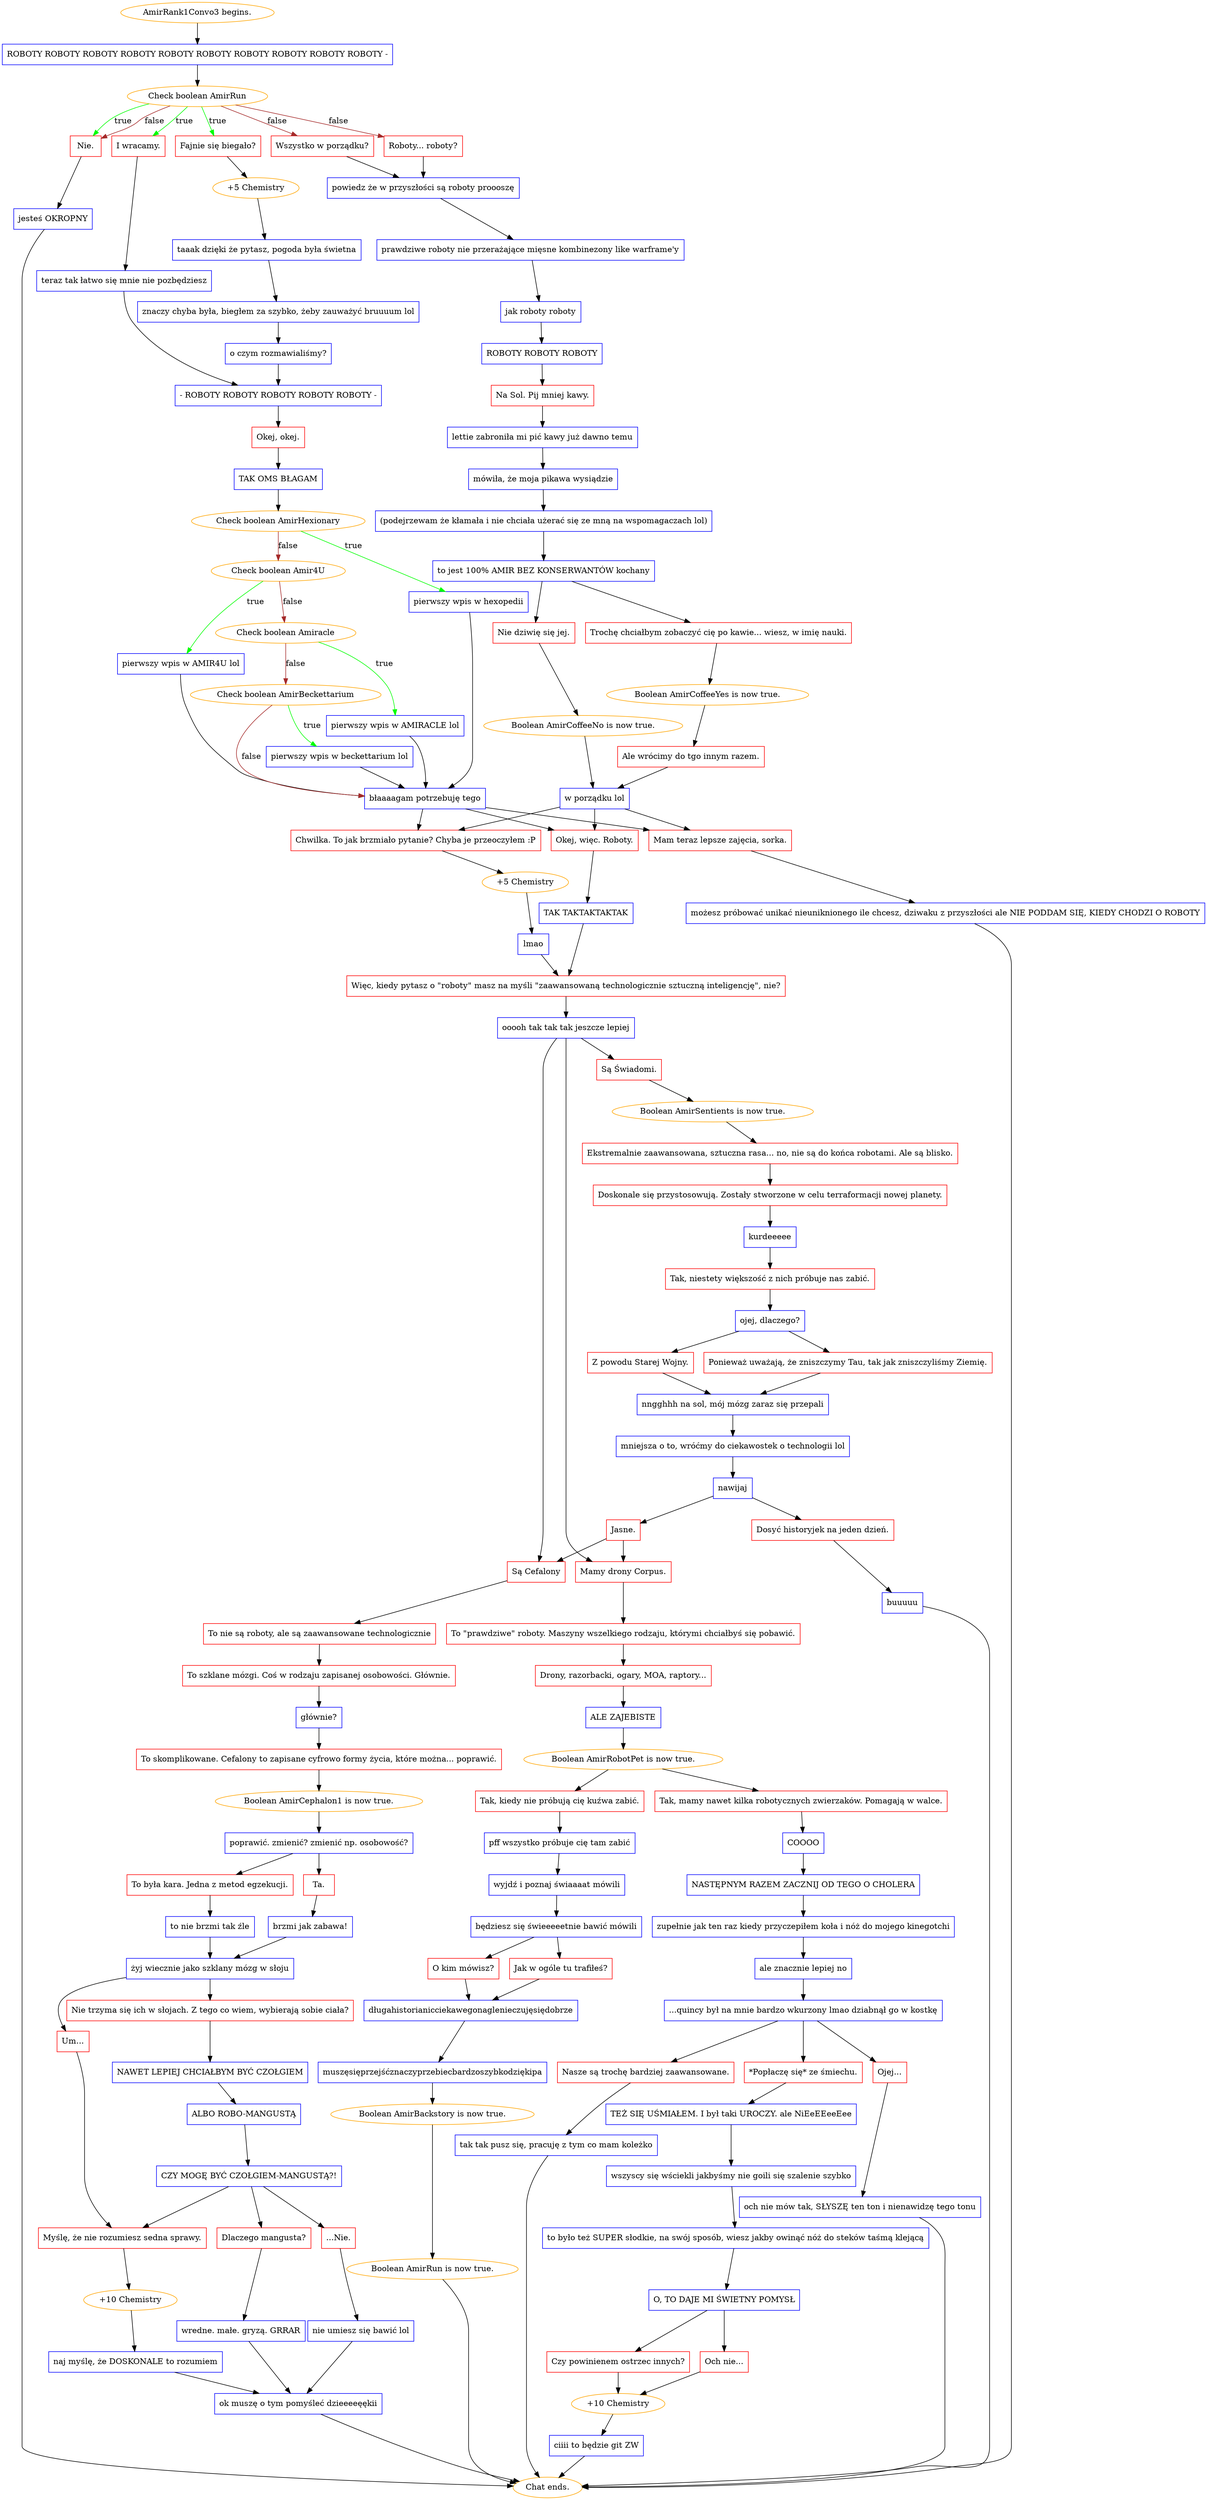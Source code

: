digraph {
	"AmirRank1Convo3 begins." [color=orange];
		"AmirRank1Convo3 begins." -> j980841868;
	j980841868 [label="ROBOTY ROBOTY ROBOTY ROBOTY ROBOTY ROBOTY ROBOTY ROBOTY ROBOTY ROBOTY -",shape=box,color=blue];
		j980841868 -> j3723098967;
	j3723098967 [label="Check boolean AmirRun",color=orange];
		j3723098967 -> j1410414260 [label=true,color=green];
		j3723098967 -> j1859849294 [label=true,color=green];
		j3723098967 -> j1210282110 [label=true,color=green];
		j3723098967 -> j3261506966 [label=false,color=brown];
		j3723098967 -> j1069479037 [label=false,color=brown];
		j3723098967 -> j1210282110 [label=false,color=brown];
	j1410414260 [label="Fajnie się biegało?",shape=box,color=red];
		j1410414260 -> j3504150859;
	j1859849294 [label="I wracamy.",shape=box,color=red];
		j1859849294 -> j3420470165;
	j1210282110 [label="Nie.",shape=box,color=red];
		j1210282110 -> j2171819996;
	j3261506966 [label="Wszystko w porządku?",shape=box,color=red];
		j3261506966 -> j778025171;
	j1069479037 [label="Roboty... roboty?",shape=box,color=red];
		j1069479037 -> j778025171;
	j3504150859 [label="+5 Chemistry",color=orange];
		j3504150859 -> j4164113892;
	j3420470165 [label="teraz tak łatwo się mnie nie pozbędziesz",shape=box,color=blue];
		j3420470165 -> j2935997113;
	j2171819996 [label="jesteś OKROPNY",shape=box,color=blue];
		j2171819996 -> "Chat ends.";
	j778025171 [label="powiedz że w przyszłości są roboty proooszę",shape=box,color=blue];
		j778025171 -> j3725536511;
	j4164113892 [label="taaak dzięki że pytasz, pogoda była świetna",shape=box,color=blue];
		j4164113892 -> j3509413966;
	j2935997113 [label="- ROBOTY ROBOTY ROBOTY ROBOTY ROBOTY -",shape=box,color=blue];
		j2935997113 -> j1703152686;
	"Chat ends." [color=orange];
	j3725536511 [label="prawdziwe roboty nie przerażające mięsne kombinezony like warframe'y",shape=box,color=blue];
		j3725536511 -> j1416953173;
	j3509413966 [label="znaczy chyba była, biegłem za szybko, żeby zauważyć bruuuum lol",shape=box,color=blue];
		j3509413966 -> j2519871519;
	j1703152686 [label="Okej, okej.",shape=box,color=red];
		j1703152686 -> j2446767161;
	j1416953173 [label="jak roboty roboty",shape=box,color=blue];
		j1416953173 -> j1305430334;
	j2519871519 [label="o czym rozmawialiśmy?",shape=box,color=blue];
		j2519871519 -> j2935997113;
	j2446767161 [label="TAK OMS BŁAGAM",shape=box,color=blue];
		j2446767161 -> j2321646715;
	j1305430334 [label="ROBOTY ROBOTY ROBOTY",shape=box,color=blue];
		j1305430334 -> j3884704238;
	j2321646715 [label="Check boolean AmirHexionary",color=orange];
		j2321646715 -> j2695746971 [label=true,color=green];
		j2321646715 -> j199181242 [label=false,color=brown];
	j3884704238 [label="Na Sol. Pij mniej kawy.",shape=box,color=red];
		j3884704238 -> j1221190838;
	j2695746971 [label="pierwszy wpis w hexopedii",shape=box,color=blue];
		j2695746971 -> j324440351;
	j199181242 [label="Check boolean Amir4U",color=orange];
		j199181242 -> j3257742229 [label=true,color=green];
		j199181242 -> j2111638808 [label=false,color=brown];
	j1221190838 [label="lettie zabroniła mi pić kawy już dawno temu",shape=box,color=blue];
		j1221190838 -> j93496583;
	j324440351 [label="błaaaagam potrzebuję tego",shape=box,color=blue];
		j324440351 -> j1371430828;
		j324440351 -> j2392551603;
		j324440351 -> j4272712396;
	j3257742229 [label="pierwszy wpis w AMIR4U lol",shape=box,color=blue];
		j3257742229 -> j324440351;
	j2111638808 [label="Check boolean Amiracle",color=orange];
		j2111638808 -> j2908931375 [label=true,color=green];
		j2111638808 -> j2552681849 [label=false,color=brown];
	j93496583 [label="mówiła, że moja pikawa wysiądzie",shape=box,color=blue];
		j93496583 -> j3647574393;
	j1371430828 [label="Chwilka. To jak brzmiało pytanie? Chyba je przeoczyłem :P",shape=box,color=red];
		j1371430828 -> j491751540;
	j2392551603 [label="Okej, więc. Roboty.",shape=box,color=red];
		j2392551603 -> j1953872582;
	j4272712396 [label="Mam teraz lepsze zajęcia, sorka.",shape=box,color=red];
		j4272712396 -> j4263895075;
	j2908931375 [label="pierwszy wpis w AMIRACLE lol",shape=box,color=blue];
		j2908931375 -> j324440351;
	j2552681849 [label="Check boolean AmirBeckettarium",color=orange];
		j2552681849 -> j2631045639 [label=true,color=green];
		j2552681849 -> j324440351 [label=false,color=brown];
	j3647574393 [label="(podejrzewam że kłamała i nie chciała użerać się ze mną na wspomagaczach lol)",shape=box,color=blue];
		j3647574393 -> j2428870551;
	j491751540 [label="+5 Chemistry",color=orange];
		j491751540 -> j134324528;
	j1953872582 [label="TAK TAKTAKTAKTAK",shape=box,color=blue];
		j1953872582 -> j1603494495;
	j4263895075 [label="możesz próbować unikać nieuniknionego ile chcesz, dziwaku z przyszłości ale NIE PODDAM SIĘ, KIEDY CHODZI O ROBOTY",shape=box,color=blue];
		j4263895075 -> "Chat ends.";
	j2631045639 [label="pierwszy wpis w beckettarium lol",shape=box,color=blue];
		j2631045639 -> j324440351;
	j2428870551 [label="to jest 100% AMIR BEZ KONSERWANTÓW kochany",shape=box,color=blue];
		j2428870551 -> j3930376655;
		j2428870551 -> j855603151;
	j134324528 [label="lmao",shape=box,color=blue];
		j134324528 -> j1603494495;
	j1603494495 [label="Więc, kiedy pytasz o \"roboty\" masz na myśli \"zaawansowaną technologicznie sztuczną inteligencję\", nie?",shape=box,color=red];
		j1603494495 -> j572804186;
	j3930376655 [label="Trochę chciałbym zobaczyć cię po kawie... wiesz, w imię nauki.",shape=box,color=red];
		j3930376655 -> j3446328995;
	j855603151 [label="Nie dziwię się jej.",shape=box,color=red];
		j855603151 -> j1220709759;
	j572804186 [label="ooooh tak tak tak jeszcze lepiej",shape=box,color=blue];
		j572804186 -> j3684425060;
		j572804186 -> j1940238217;
		j572804186 -> j21410513;
	j3446328995 [label="Boolean AmirCoffeeYes is now true.",color=orange];
		j3446328995 -> j4288982393;
	j1220709759 [label="Boolean AmirCoffeeNo is now true.",color=orange];
		j1220709759 -> j2026473342;
	j3684425060 [label="Są Świadomi.",shape=box,color=red];
		j3684425060 -> j2964554243;
	j1940238217 [label="Są Cefalony",shape=box,color=red];
		j1940238217 -> j1388433642;
	j21410513 [label="Mamy drony Corpus.",shape=box,color=red];
		j21410513 -> j3852378896;
	j4288982393 [label="Ale wrócimy do tgo innym razem.",shape=box,color=red];
		j4288982393 -> j2026473342;
	j2026473342 [label="w porządku lol",shape=box,color=blue];
		j2026473342 -> j1371430828;
		j2026473342 -> j2392551603;
		j2026473342 -> j4272712396;
	j2964554243 [label="Boolean AmirSentients is now true.",color=orange];
		j2964554243 -> j2492268007;
	j1388433642 [label="To nie są roboty, ale są zaawansowane technologicznie",shape=box,color=red];
		j1388433642 -> j968307671;
	j3852378896 [label="To \"prawdziwe\" roboty. Maszyny wszelkiego rodzaju, którymi chciałbyś się pobawić.",shape=box,color=red];
		j3852378896 -> j3538123640;
	j2492268007 [label="Ekstremalnie zaawansowana, sztuczna rasa... no, nie są do końca robotami. Ale są blisko.",shape=box,color=red];
		j2492268007 -> j2868874404;
	j968307671 [label="To szklane mózgi. Coś w rodzaju zapisanej osobowości. Głównie.",shape=box,color=red];
		j968307671 -> j4158926166;
	j3538123640 [label="Drony, razorbacki, ogary, MOA, raptory...",shape=box,color=red];
		j3538123640 -> j2839206090;
	j2868874404 [label="Doskonale się przystosowują. Zostały stworzone w celu terraformacji nowej planety.",shape=box,color=red];
		j2868874404 -> j1505540520;
	j4158926166 [label="głównie?",shape=box,color=blue];
		j4158926166 -> j3431303458;
	j2839206090 [label="ALE ZAJEBISTE",shape=box,color=blue];
		j2839206090 -> j1730864607;
	j1505540520 [label="kurdeeeee",shape=box,color=blue];
		j1505540520 -> j560324091;
	j3431303458 [label="To skomplikowane. Cefalony to zapisane cyfrowo formy życia, które można... poprawić.",shape=box,color=red];
		j3431303458 -> j901155136;
	j1730864607 [label="Boolean AmirRobotPet is now true.",color=orange];
		j1730864607 -> j3545867691;
		j1730864607 -> j3878398526;
	j560324091 [label="Tak, niestety większość z nich próbuje nas zabić.",shape=box,color=red];
		j560324091 -> j2094913154;
	j901155136 [label="Boolean AmirCephalon1 is now true.",color=orange];
		j901155136 -> j2353715611;
	j3545867691 [label="Tak, mamy nawet kilka robotycznych zwierzaków. Pomagają w walce.",shape=box,color=red];
		j3545867691 -> j544185686;
	j3878398526 [label="Tak, kiedy nie próbują cię kuźwa zabić.",shape=box,color=red];
		j3878398526 -> j3577879156;
	j2094913154 [label="ojej, dlaczego?",shape=box,color=blue];
		j2094913154 -> j1678614396;
		j2094913154 -> j2537370197;
	j2353715611 [label="poprawić. zmienić? zmienić np. osobowość?",shape=box,color=blue];
		j2353715611 -> j4200708270;
		j2353715611 -> j91749785;
	j544185686 [label="COOOO",shape=box,color=blue];
		j544185686 -> j917802559;
	j3577879156 [label="pff wszystko próbuje cię tam zabić",shape=box,color=blue];
		j3577879156 -> j2810926959;
	j1678614396 [label="Ponieważ uważają, że zniszczymy Tau, tak jak zniszczyliśmy Ziemię.",shape=box,color=red];
		j1678614396 -> j3026913867;
	j2537370197 [label="Z powodu Starej Wojny.",shape=box,color=red];
		j2537370197 -> j3026913867;
	j4200708270 [label="Ta.",shape=box,color=red];
		j4200708270 -> j165302299;
	j91749785 [label="To była kara. Jedna z metod egzekucji.",shape=box,color=red];
		j91749785 -> j155900046;
	j917802559 [label="NASTĘPNYM RAZEM ZACZNIJ OD TEGO O CHOLERA",shape=box,color=blue];
		j917802559 -> j521523676;
	j2810926959 [label="wyjdź i poznaj świaaaat mówili",shape=box,color=blue];
		j2810926959 -> j76305030;
	j3026913867 [label="nngghhh na sol, mój mózg zaraz się przepali",shape=box,color=blue];
		j3026913867 -> j494344599;
	j165302299 [label="brzmi jak zabawa!",shape=box,color=blue];
		j165302299 -> j2109757602;
	j155900046 [label="to nie brzmi tak źle",shape=box,color=blue];
		j155900046 -> j2109757602;
	j521523676 [label="zupełnie jak ten raz kiedy przyczepiłem koła i nóż do mojego kinegotchi",shape=box,color=blue];
		j521523676 -> j161195896;
	j76305030 [label="będziesz się świeeeeetnie bawić mówili",shape=box,color=blue];
		j76305030 -> j2334483363;
		j76305030 -> j1104097627;
	j494344599 [label="mniejsza o to, wróćmy do ciekawostek o technologii lol",shape=box,color=blue];
		j494344599 -> j3710866413;
	j2109757602 [label="żyj wiecznie jako szklany mózg w słoju",shape=box,color=blue];
		j2109757602 -> j4082063450;
		j2109757602 -> j2519747130;
	j161195896 [label="ale znacznie lepiej no",shape=box,color=blue];
		j161195896 -> j2319736474;
	j2334483363 [label="Jak w ogóle tu trafiłeś?",shape=box,color=red];
		j2334483363 -> j3663165501;
	j1104097627 [label="O kim mówisz?",shape=box,color=red];
		j1104097627 -> j3663165501;
	j3710866413 [label="nawijaj",shape=box,color=blue];
		j3710866413 -> j2056393834;
		j3710866413 -> j2703916926;
	j4082063450 [label="Nie trzyma się ich w słojach. Z tego co wiem, wybierają sobie ciała?",shape=box,color=red];
		j4082063450 -> j2266683784;
	j2519747130 [label="Um...",shape=box,color=red];
		j2519747130 -> j2403992720;
	j2319736474 [label="...quincy był na mnie bardzo wkurzony lmao dziabnął go w kostkę",shape=box,color=blue];
		j2319736474 -> j581680717;
		j2319736474 -> j1354703328;
		j2319736474 -> j1259678657;
	j3663165501 [label="długahistorianicciekawegonaglenieczujęsiędobrze",shape=box,color=blue];
		j3663165501 -> j4038176002;
	j2056393834 [label="Jasne.",shape=box,color=red];
		j2056393834 -> j1940238217;
		j2056393834 -> j21410513;
	j2703916926 [label="Dosyć historyjek na jeden dzień.",shape=box,color=red];
		j2703916926 -> j118342167;
	j2266683784 [label="NAWET LEPIEJ CHCIAŁBYM BYĆ CZOŁGIEM",shape=box,color=blue];
		j2266683784 -> j1169144320;
	j2403992720 [label="Myślę, że nie rozumiesz sedna sprawy.",shape=box,color=red];
		j2403992720 -> j2947600769;
	j581680717 [label="*Popłaczę się* ze śmiechu.",shape=box,color=red];
		j581680717 -> j2621961633;
	j1354703328 [label="Nasze są trochę bardziej zaawansowane.",shape=box,color=red];
		j1354703328 -> j1884483031;
	j1259678657 [label="Ojej...",shape=box,color=red];
		j1259678657 -> j464188583;
	j4038176002 [label="muszęsięprzejśćznaczyprzebiecbardzoszybkodziękipa",shape=box,color=blue];
		j4038176002 -> j2767294809;
	j118342167 [label="buuuuu",shape=box,color=blue];
		j118342167 -> "Chat ends.";
	j1169144320 [label="ALBO ROBO-MANGUSTĄ",shape=box,color=blue];
		j1169144320 -> j2185092395;
	j2947600769 [label="+10 Chemistry",color=orange];
		j2947600769 -> j2172520514;
	j2621961633 [label="TEŻ SIĘ UŚMIAŁEM. I był taki UROCZY. ale NiEeEEeeEee",shape=box,color=blue];
		j2621961633 -> j2095108277;
	j1884483031 [label="tak tak pusz się, pracuję z tym co mam koleżko",shape=box,color=blue];
		j1884483031 -> "Chat ends.";
	j464188583 [label="och nie mów tak, SŁYSZĘ ten ton i nienawidzę tego tonu",shape=box,color=blue];
		j464188583 -> "Chat ends.";
	j2767294809 [label="Boolean AmirBackstory is now true.",color=orange];
		j2767294809 -> j1426220801;
	j2185092395 [label="CZY MOGĘ BYĆ CZOŁGIEM-MANGUSTĄ?!",shape=box,color=blue];
		j2185092395 -> j647458124;
		j2185092395 -> j650115622;
		j2185092395 -> j2403992720;
	j2172520514 [label="naj myślę, że DOSKONALE to rozumiem",shape=box,color=blue];
		j2172520514 -> j1681076707;
	j2095108277 [label="wszyscy się wściekli jakbyśmy nie goili się szalenie szybko",shape=box,color=blue];
		j2095108277 -> j2618155724;
	j1426220801 [label="Boolean AmirRun is now true.",color=orange];
		j1426220801 -> "Chat ends.";
	j647458124 [label="Dlaczego mangusta?",shape=box,color=red];
		j647458124 -> j3093891081;
	j650115622 [label="...Nie.",shape=box,color=red];
		j650115622 -> j2605831659;
	j1681076707 [label="ok muszę o tym pomyśleć dzieeeeęękii",shape=box,color=blue];
		j1681076707 -> "Chat ends.";
	j2618155724 [label="to było też SUPER słodkie, na swój sposób, wiesz jakby owinąć nóż do steków taśmą klejącą",shape=box,color=blue];
		j2618155724 -> j1169189983;
	j3093891081 [label="wredne. małe. gryzą. GRRAR",shape=box,color=blue];
		j3093891081 -> j1681076707;
	j2605831659 [label="nie umiesz się bawić lol",shape=box,color=blue];
		j2605831659 -> j1681076707;
	j1169189983 [label="O, TO DAJE MI ŚWIETNY POMYSŁ",shape=box,color=blue];
		j1169189983 -> j333790656;
		j1169189983 -> j2881557360;
	j333790656 [label="Czy powinienem ostrzec innych?",shape=box,color=red];
		j333790656 -> j2393603320;
	j2881557360 [label="Och nie...",shape=box,color=red];
		j2881557360 -> j2393603320;
	j2393603320 [label="+10 Chemistry",color=orange];
		j2393603320 -> j2675035057;
	j2675035057 [label="ciiii to będzie git ZW",shape=box,color=blue];
		j2675035057 -> "Chat ends.";
}